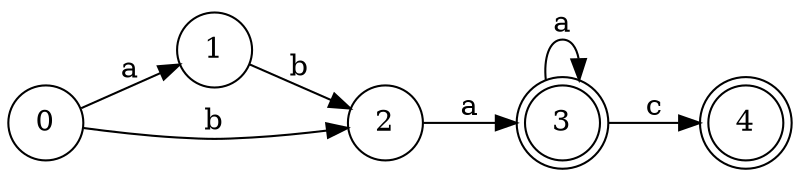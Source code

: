 digraph finite_state_machine {
	rankdir=LR size="8,5"
	node [shape=circle]
	0
	node [shape=circle]
	1
	node [shape=circle]
	2
	node [shape=doublecircle]
	3
	node [shape=doublecircle]
	4
	0 -> 1 [label=a]
	0 -> 2 [label=b]
	1 -> 2 [label=b]
	2 -> 3 [label=a]
	3 -> 3 [label=a]
	3 -> 4 [label=c]
}
